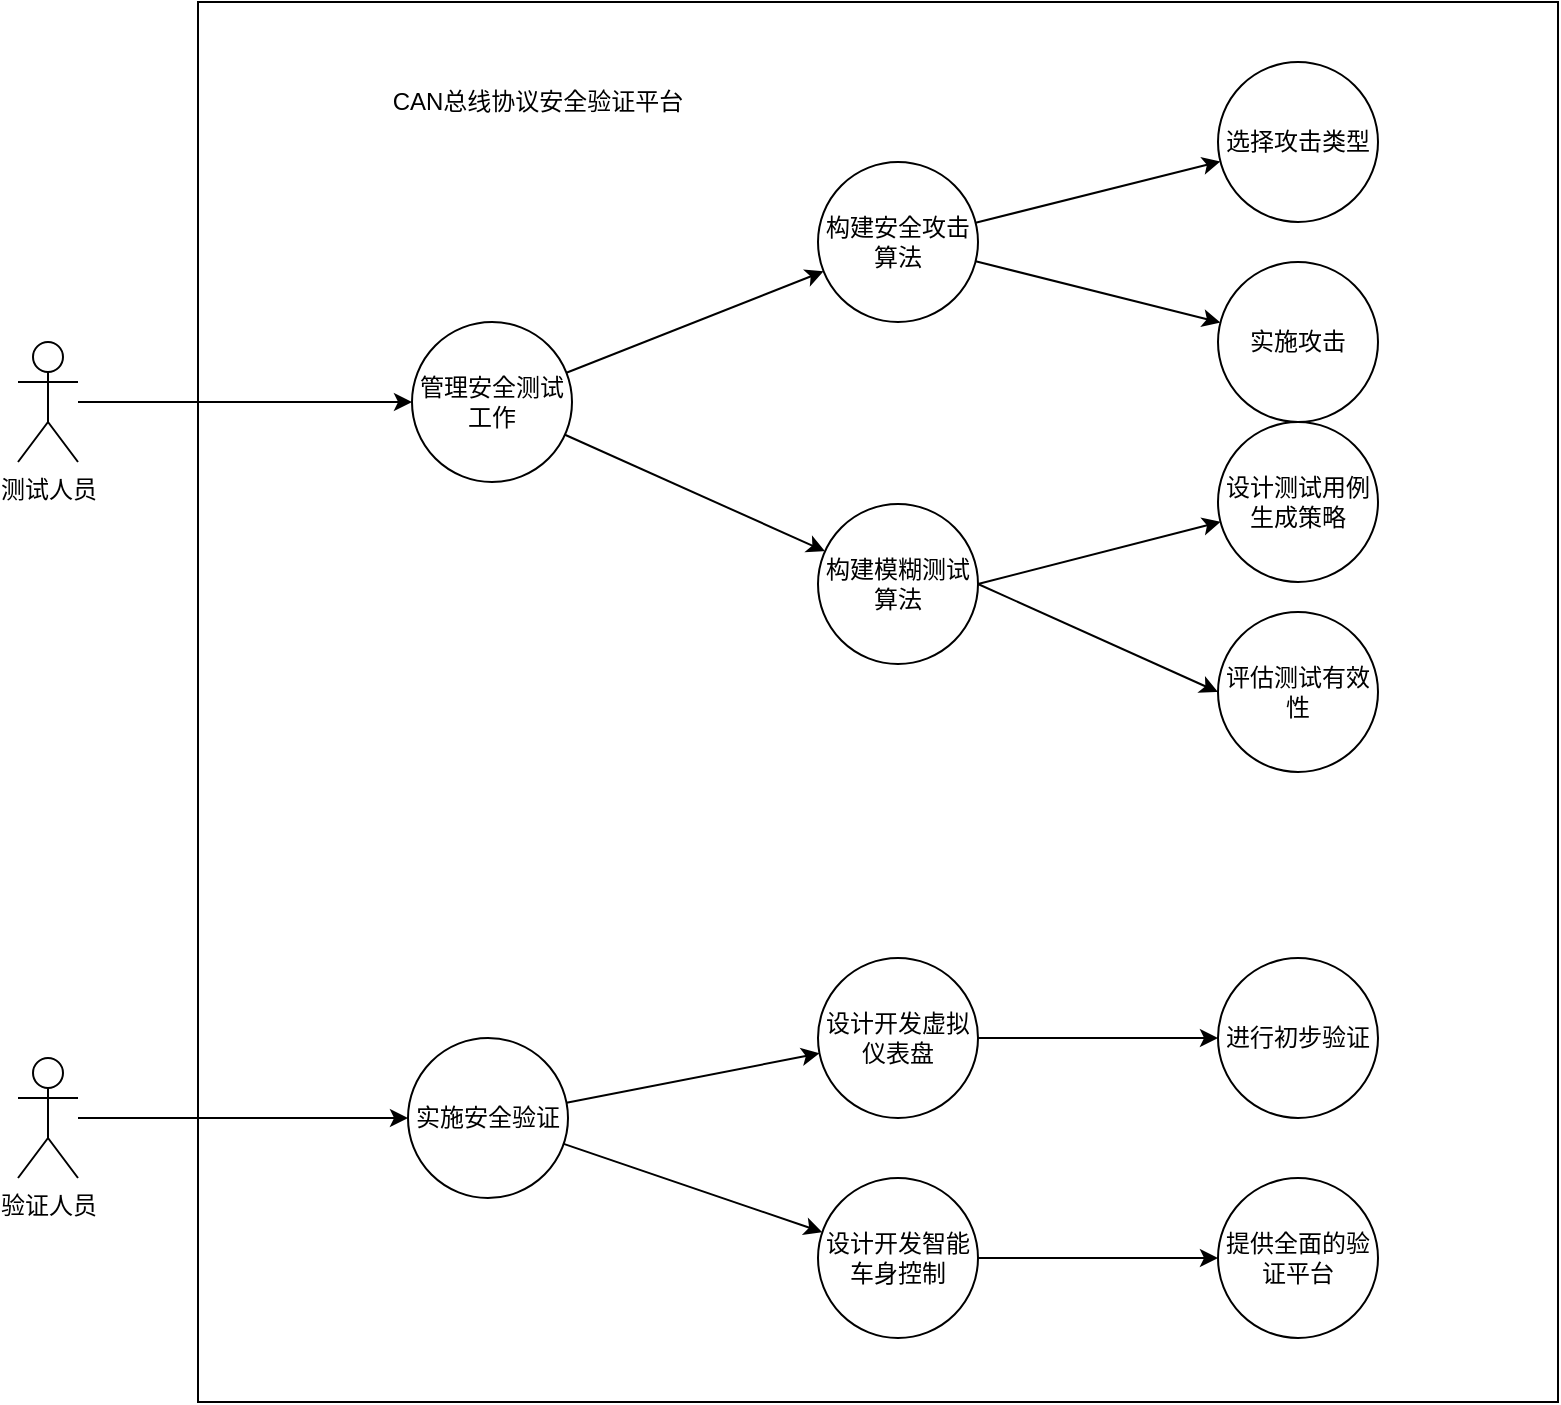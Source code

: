 <mxfile version="22.1.15" type="github">
  <diagram name="第 1 页" id="i3KaRBKapHCzIAOb3I9q">
    <mxGraphModel dx="1731" dy="719" grid="1" gridSize="10" guides="1" tooltips="1" connect="1" arrows="1" fold="1" page="1" pageScale="1" pageWidth="827" pageHeight="1169" math="0" shadow="0">
      <root>
        <mxCell id="0" />
        <mxCell id="1" parent="0" />
        <mxCell id="nP3D-EETBzw4hZik17a9-39" value="" style="verticalLabelPosition=bottom;verticalAlign=top;html=1;shape=mxgraph.basic.rect;fillColor2=none;strokeWidth=1;size=20;indent=5;" parent="1" vertex="1">
          <mxGeometry x="-70" y="210" width="680" height="700" as="geometry" />
        </mxCell>
        <mxCell id="nP3D-EETBzw4hZik17a9-3" value="" style="rounded=0;orthogonalLoop=1;jettySize=auto;html=1;" parent="1" source="nP3D-EETBzw4hZik17a9-1" target="nP3D-EETBzw4hZik17a9-2" edge="1">
          <mxGeometry relative="1" as="geometry" />
        </mxCell>
        <mxCell id="nP3D-EETBzw4hZik17a9-1" value="测试人员" style="shape=umlActor;verticalLabelPosition=bottom;verticalAlign=top;html=1;" parent="1" vertex="1">
          <mxGeometry x="-160" y="380" width="30" height="60" as="geometry" />
        </mxCell>
        <mxCell id="nP3D-EETBzw4hZik17a9-5" value="" style="rounded=0;orthogonalLoop=1;jettySize=auto;html=1;" parent="1" source="nP3D-EETBzw4hZik17a9-2" target="nP3D-EETBzw4hZik17a9-4" edge="1">
          <mxGeometry relative="1" as="geometry" />
        </mxCell>
        <mxCell id="nP3D-EETBzw4hZik17a9-9" value="" style="rounded=0;orthogonalLoop=1;jettySize=auto;html=1;" parent="1" source="nP3D-EETBzw4hZik17a9-2" target="nP3D-EETBzw4hZik17a9-8" edge="1">
          <mxGeometry relative="1" as="geometry" />
        </mxCell>
        <mxCell id="nP3D-EETBzw4hZik17a9-2" value="&lt;div style=&quot;&quot;&gt;管理安全测试工作&lt;/div&gt;" style="ellipse;whiteSpace=wrap;html=1;verticalAlign=middle;align=center;" parent="1" vertex="1">
          <mxGeometry x="37" y="370" width="80" height="80" as="geometry" />
        </mxCell>
        <mxCell id="nP3D-EETBzw4hZik17a9-46" value="" style="rounded=0;orthogonalLoop=1;jettySize=auto;html=1;" parent="1" source="nP3D-EETBzw4hZik17a9-4" target="nP3D-EETBzw4hZik17a9-45" edge="1">
          <mxGeometry relative="1" as="geometry" />
        </mxCell>
        <mxCell id="nP3D-EETBzw4hZik17a9-48" value="" style="rounded=0;orthogonalLoop=1;jettySize=auto;html=1;" parent="1" source="nP3D-EETBzw4hZik17a9-4" target="nP3D-EETBzw4hZik17a9-47" edge="1">
          <mxGeometry relative="1" as="geometry" />
        </mxCell>
        <mxCell id="nP3D-EETBzw4hZik17a9-4" value="构建安全攻击算法" style="ellipse;whiteSpace=wrap;html=1;align=center;" parent="1" vertex="1">
          <mxGeometry x="240" y="290" width="80" height="80" as="geometry" />
        </mxCell>
        <mxCell id="nP3D-EETBzw4hZik17a9-8" value="构建模糊测试算法" style="ellipse;whiteSpace=wrap;html=1;" parent="1" vertex="1">
          <mxGeometry x="240" y="461" width="80" height="80" as="geometry" />
        </mxCell>
        <mxCell id="nP3D-EETBzw4hZik17a9-28" style="rounded=0;orthogonalLoop=1;jettySize=auto;html=1;exitX=1;exitY=0.5;exitDx=0;exitDy=0;" parent="1" source="nP3D-EETBzw4hZik17a9-8" target="nP3D-EETBzw4hZik17a9-27" edge="1">
          <mxGeometry relative="1" as="geometry">
            <mxPoint x="319.513" y="516.223" as="sourcePoint" />
          </mxGeometry>
        </mxCell>
        <mxCell id="nP3D-EETBzw4hZik17a9-32" value="" style="rounded=0;orthogonalLoop=1;jettySize=auto;html=1;entryX=0;entryY=0.5;entryDx=0;entryDy=0;exitX=1;exitY=0.5;exitDx=0;exitDy=0;" parent="1" source="nP3D-EETBzw4hZik17a9-8" target="nP3D-EETBzw4hZik17a9-29" edge="1">
          <mxGeometry relative="1" as="geometry">
            <mxPoint x="320" y="490" as="sourcePoint" />
            <mxPoint x="280" y="630" as="targetPoint" />
          </mxGeometry>
        </mxCell>
        <mxCell id="nP3D-EETBzw4hZik17a9-17" value="" style="rounded=0;orthogonalLoop=1;jettySize=auto;html=1;" parent="1" source="nP3D-EETBzw4hZik17a9-12" target="nP3D-EETBzw4hZik17a9-16" edge="1">
          <mxGeometry relative="1" as="geometry" />
        </mxCell>
        <mxCell id="nP3D-EETBzw4hZik17a9-20" value="" style="rounded=0;orthogonalLoop=1;jettySize=auto;html=1;" parent="1" source="nP3D-EETBzw4hZik17a9-12" target="nP3D-EETBzw4hZik17a9-19" edge="1">
          <mxGeometry relative="1" as="geometry" />
        </mxCell>
        <mxCell id="nP3D-EETBzw4hZik17a9-12" value="&lt;div style=&quot;&quot;&gt;实施安全验证&lt;/div&gt;" style="ellipse;whiteSpace=wrap;html=1;verticalAlign=middle;align=center;" parent="1" vertex="1">
          <mxGeometry x="35" y="728" width="80" height="80" as="geometry" />
        </mxCell>
        <mxCell id="nP3D-EETBzw4hZik17a9-42" value="" style="edgeStyle=orthogonalEdgeStyle;rounded=0;orthogonalLoop=1;jettySize=auto;html=1;" parent="1" source="nP3D-EETBzw4hZik17a9-16" target="nP3D-EETBzw4hZik17a9-41" edge="1">
          <mxGeometry relative="1" as="geometry" />
        </mxCell>
        <mxCell id="nP3D-EETBzw4hZik17a9-16" value="设计开发虚拟仪表盘" style="ellipse;whiteSpace=wrap;html=1;direction=south;" parent="1" vertex="1">
          <mxGeometry x="240" y="688" width="80" height="80" as="geometry" />
        </mxCell>
        <mxCell id="nP3D-EETBzw4hZik17a9-44" value="" style="edgeStyle=orthogonalEdgeStyle;rounded=0;orthogonalLoop=1;jettySize=auto;html=1;" parent="1" source="nP3D-EETBzw4hZik17a9-19" target="nP3D-EETBzw4hZik17a9-43" edge="1">
          <mxGeometry relative="1" as="geometry" />
        </mxCell>
        <mxCell id="nP3D-EETBzw4hZik17a9-19" value="&lt;div style=&quot;&quot;&gt;&lt;span style=&quot;background-color: initial;&quot;&gt;设计开发智能车身控制&lt;/span&gt;&lt;/div&gt;" style="ellipse;whiteSpace=wrap;html=1;verticalAlign=middle;align=center;" parent="1" vertex="1">
          <mxGeometry x="240" y="798" width="80" height="80" as="geometry" />
        </mxCell>
        <mxCell id="nP3D-EETBzw4hZik17a9-27" value="设计测试用例生成策略" style="ellipse;whiteSpace=wrap;html=1;" parent="1" vertex="1">
          <mxGeometry x="440" y="420" width="80" height="80" as="geometry" />
        </mxCell>
        <mxCell id="nP3D-EETBzw4hZik17a9-29" value="评估测试有效性" style="ellipse;whiteSpace=wrap;html=1;" parent="1" vertex="1">
          <mxGeometry x="440" y="515" width="80" height="80" as="geometry" />
        </mxCell>
        <mxCell id="nP3D-EETBzw4hZik17a9-37" style="rounded=0;orthogonalLoop=1;jettySize=auto;html=1;entryX=0;entryY=0.5;entryDx=0;entryDy=0;" parent="1" source="nP3D-EETBzw4hZik17a9-35" target="nP3D-EETBzw4hZik17a9-12" edge="1">
          <mxGeometry relative="1" as="geometry" />
        </mxCell>
        <mxCell id="nP3D-EETBzw4hZik17a9-35" value="验证人员" style="shape=umlActor;verticalLabelPosition=bottom;verticalAlign=top;html=1;" parent="1" vertex="1">
          <mxGeometry x="-160" y="738" width="30" height="60" as="geometry" />
        </mxCell>
        <mxCell id="nP3D-EETBzw4hZik17a9-40" value="CAN总线协议安全验证平台" style="rounded=0;whiteSpace=wrap;html=1;strokeColor=none;" parent="1" vertex="1">
          <mxGeometry x="-30" y="230" width="260" height="60" as="geometry" />
        </mxCell>
        <mxCell id="nP3D-EETBzw4hZik17a9-41" value="进行初步验证" style="ellipse;whiteSpace=wrap;html=1;" parent="1" vertex="1">
          <mxGeometry x="440" y="688" width="80" height="80" as="geometry" />
        </mxCell>
        <mxCell id="nP3D-EETBzw4hZik17a9-43" value="提供全面的验证平台" style="ellipse;whiteSpace=wrap;html=1;" parent="1" vertex="1">
          <mxGeometry x="440" y="798" width="80" height="80" as="geometry" />
        </mxCell>
        <mxCell id="nP3D-EETBzw4hZik17a9-45" value="选择攻击类型" style="ellipse;whiteSpace=wrap;html=1;" parent="1" vertex="1">
          <mxGeometry x="440" y="240" width="80" height="80" as="geometry" />
        </mxCell>
        <mxCell id="nP3D-EETBzw4hZik17a9-47" value="实施攻击" style="ellipse;whiteSpace=wrap;html=1;" parent="1" vertex="1">
          <mxGeometry x="440" y="340" width="80" height="80" as="geometry" />
        </mxCell>
      </root>
    </mxGraphModel>
  </diagram>
</mxfile>
